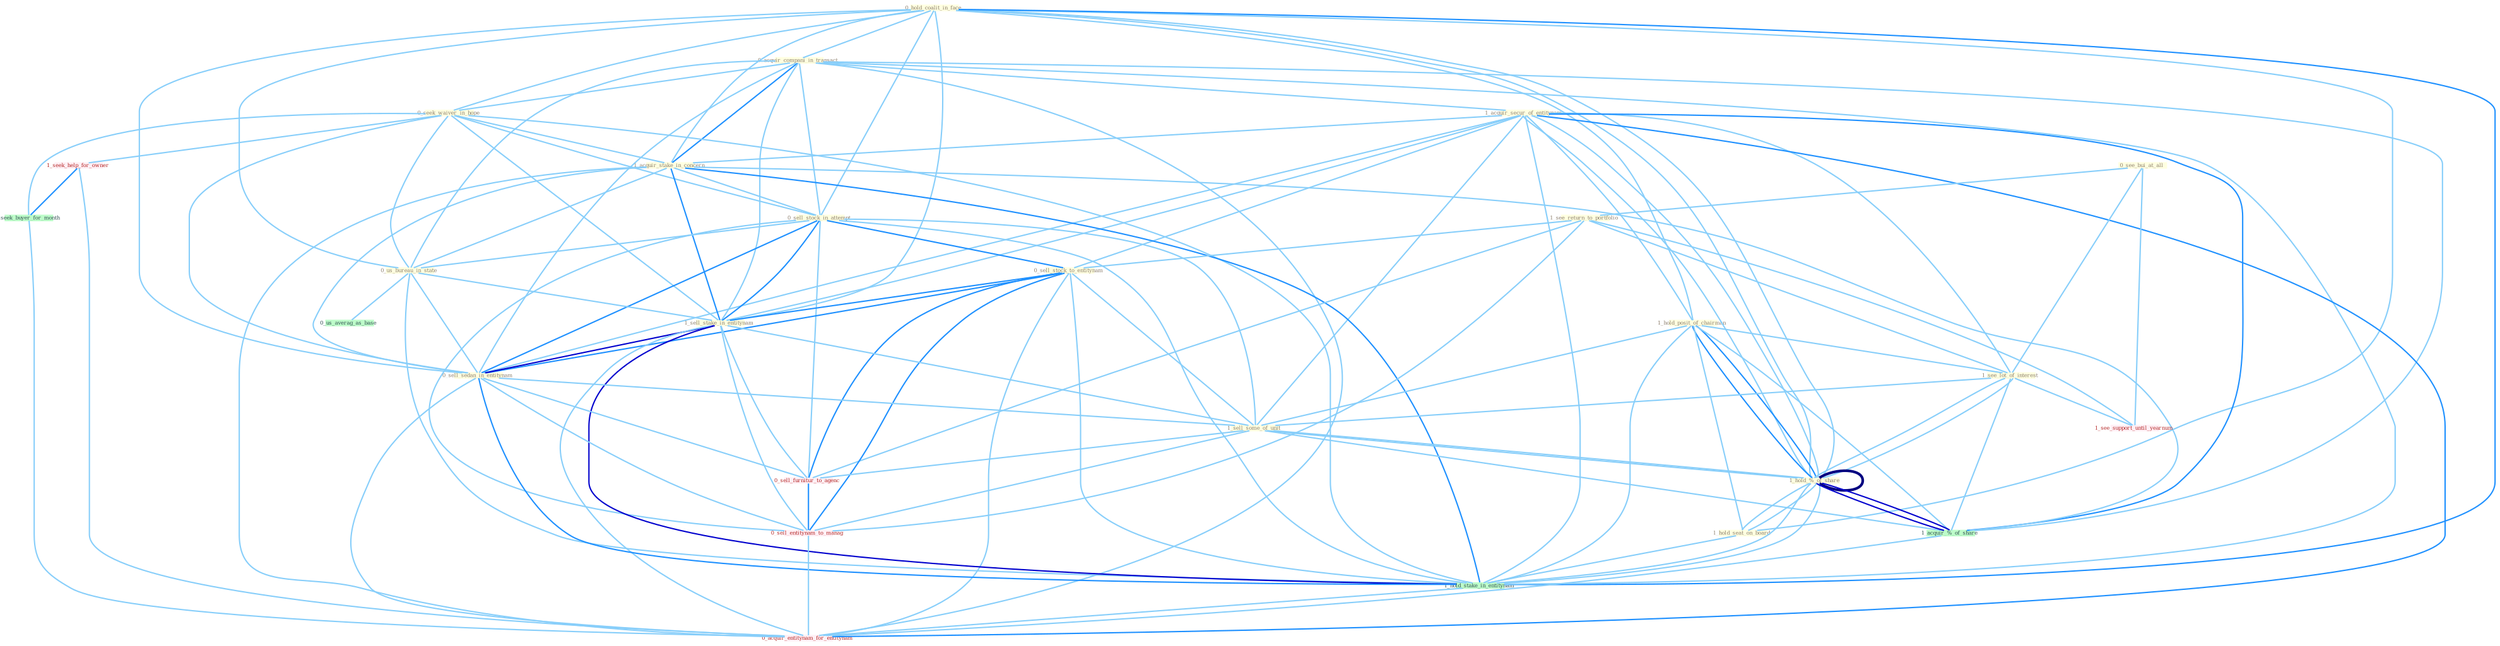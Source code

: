 Graph G{ 
    node
    [shape=polygon,style=filled,width=.5,height=.06,color="#BDFCC9",fixedsize=true,fontsize=4,
    fontcolor="#2f4f4f"];
    {node
    [color="#ffffe0", fontcolor="#8b7d6b"] "0_hold_coalit_in_face " "0_acquir_compani_in_transact " "1_acquir_secur_of_entitynam " "0_seek_waiver_in_hope " "1_acquir_stake_in_concern " "0_sell_stock_in_attempt " "0_us_bureau_in_state " "1_hold_posit_of_chairman " "0_see_bui_at_all " "1_see_return_to_portfolio " "0_sell_stock_to_entitynam " "1_sell_stake_in_entitynam " "0_sell_sedan_in_entitynam " "1_see_lot_of_interest " "1_sell_some_of_unit " "1_hold_%_of_share " "1_hold_seat_on_board "}
{node [color="#fff0f5", fontcolor="#b22222"] "1_seek_help_for_owner " "1_see_support_until_yearnum " "0_sell_furnitur_to_agenc " "0_sell_entitynam_to_manag " "0_acquir_entitynam_for_entitynam "}
edge [color="#B0E2FF"];

	"0_hold_coalit_in_face " -- "0_acquir_compani_in_transact " [w="1", color="#87cefa" ];
	"0_hold_coalit_in_face " -- "0_seek_waiver_in_hope " [w="1", color="#87cefa" ];
	"0_hold_coalit_in_face " -- "1_acquir_stake_in_concern " [w="1", color="#87cefa" ];
	"0_hold_coalit_in_face " -- "0_sell_stock_in_attempt " [w="1", color="#87cefa" ];
	"0_hold_coalit_in_face " -- "0_us_bureau_in_state " [w="1", color="#87cefa" ];
	"0_hold_coalit_in_face " -- "1_hold_posit_of_chairman " [w="1", color="#87cefa" ];
	"0_hold_coalit_in_face " -- "1_sell_stake_in_entitynam " [w="1", color="#87cefa" ];
	"0_hold_coalit_in_face " -- "0_sell_sedan_in_entitynam " [w="1", color="#87cefa" ];
	"0_hold_coalit_in_face " -- "1_hold_%_of_share " [w="1", color="#87cefa" ];
	"0_hold_coalit_in_face " -- "1_hold_seat_on_board " [w="1", color="#87cefa" ];
	"0_hold_coalit_in_face " -- "1_hold_%_of_share " [w="1", color="#87cefa" ];
	"0_hold_coalit_in_face " -- "1_hold_stake_in_entitynam " [w="2", color="#1e90ff" , len=0.8];
	"0_acquir_compani_in_transact " -- "1_acquir_secur_of_entitynam " [w="1", color="#87cefa" ];
	"0_acquir_compani_in_transact " -- "0_seek_waiver_in_hope " [w="1", color="#87cefa" ];
	"0_acquir_compani_in_transact " -- "1_acquir_stake_in_concern " [w="2", color="#1e90ff" , len=0.8];
	"0_acquir_compani_in_transact " -- "0_sell_stock_in_attempt " [w="1", color="#87cefa" ];
	"0_acquir_compani_in_transact " -- "0_us_bureau_in_state " [w="1", color="#87cefa" ];
	"0_acquir_compani_in_transact " -- "1_sell_stake_in_entitynam " [w="1", color="#87cefa" ];
	"0_acquir_compani_in_transact " -- "0_sell_sedan_in_entitynam " [w="1", color="#87cefa" ];
	"0_acquir_compani_in_transact " -- "1_hold_stake_in_entitynam " [w="1", color="#87cefa" ];
	"0_acquir_compani_in_transact " -- "1_acquir_%_of_share " [w="1", color="#87cefa" ];
	"0_acquir_compani_in_transact " -- "0_acquir_entitynam_for_entitynam " [w="1", color="#87cefa" ];
	"1_acquir_secur_of_entitynam " -- "1_acquir_stake_in_concern " [w="1", color="#87cefa" ];
	"1_acquir_secur_of_entitynam " -- "1_hold_posit_of_chairman " [w="1", color="#87cefa" ];
	"1_acquir_secur_of_entitynam " -- "0_sell_stock_to_entitynam " [w="1", color="#87cefa" ];
	"1_acquir_secur_of_entitynam " -- "1_sell_stake_in_entitynam " [w="1", color="#87cefa" ];
	"1_acquir_secur_of_entitynam " -- "0_sell_sedan_in_entitynam " [w="1", color="#87cefa" ];
	"1_acquir_secur_of_entitynam " -- "1_see_lot_of_interest " [w="1", color="#87cefa" ];
	"1_acquir_secur_of_entitynam " -- "1_sell_some_of_unit " [w="1", color="#87cefa" ];
	"1_acquir_secur_of_entitynam " -- "1_hold_%_of_share " [w="1", color="#87cefa" ];
	"1_acquir_secur_of_entitynam " -- "1_hold_%_of_share " [w="1", color="#87cefa" ];
	"1_acquir_secur_of_entitynam " -- "1_hold_stake_in_entitynam " [w="1", color="#87cefa" ];
	"1_acquir_secur_of_entitynam " -- "1_acquir_%_of_share " [w="2", color="#1e90ff" , len=0.8];
	"1_acquir_secur_of_entitynam " -- "0_acquir_entitynam_for_entitynam " [w="2", color="#1e90ff" , len=0.8];
	"0_seek_waiver_in_hope " -- "1_acquir_stake_in_concern " [w="1", color="#87cefa" ];
	"0_seek_waiver_in_hope " -- "0_sell_stock_in_attempt " [w="1", color="#87cefa" ];
	"0_seek_waiver_in_hope " -- "0_us_bureau_in_state " [w="1", color="#87cefa" ];
	"0_seek_waiver_in_hope " -- "1_sell_stake_in_entitynam " [w="1", color="#87cefa" ];
	"0_seek_waiver_in_hope " -- "0_sell_sedan_in_entitynam " [w="1", color="#87cefa" ];
	"0_seek_waiver_in_hope " -- "1_hold_stake_in_entitynam " [w="1", color="#87cefa" ];
	"0_seek_waiver_in_hope " -- "1_seek_help_for_owner " [w="1", color="#87cefa" ];
	"0_seek_waiver_in_hope " -- "0_seek_buyer_for_month " [w="1", color="#87cefa" ];
	"1_acquir_stake_in_concern " -- "0_sell_stock_in_attempt " [w="1", color="#87cefa" ];
	"1_acquir_stake_in_concern " -- "0_us_bureau_in_state " [w="1", color="#87cefa" ];
	"1_acquir_stake_in_concern " -- "1_sell_stake_in_entitynam " [w="2", color="#1e90ff" , len=0.8];
	"1_acquir_stake_in_concern " -- "0_sell_sedan_in_entitynam " [w="1", color="#87cefa" ];
	"1_acquir_stake_in_concern " -- "1_hold_stake_in_entitynam " [w="2", color="#1e90ff" , len=0.8];
	"1_acquir_stake_in_concern " -- "1_acquir_%_of_share " [w="1", color="#87cefa" ];
	"1_acquir_stake_in_concern " -- "0_acquir_entitynam_for_entitynam " [w="1", color="#87cefa" ];
	"0_sell_stock_in_attempt " -- "0_us_bureau_in_state " [w="1", color="#87cefa" ];
	"0_sell_stock_in_attempt " -- "0_sell_stock_to_entitynam " [w="2", color="#1e90ff" , len=0.8];
	"0_sell_stock_in_attempt " -- "1_sell_stake_in_entitynam " [w="2", color="#1e90ff" , len=0.8];
	"0_sell_stock_in_attempt " -- "0_sell_sedan_in_entitynam " [w="2", color="#1e90ff" , len=0.8];
	"0_sell_stock_in_attempt " -- "1_sell_some_of_unit " [w="1", color="#87cefa" ];
	"0_sell_stock_in_attempt " -- "1_hold_stake_in_entitynam " [w="1", color="#87cefa" ];
	"0_sell_stock_in_attempt " -- "0_sell_furnitur_to_agenc " [w="1", color="#87cefa" ];
	"0_sell_stock_in_attempt " -- "0_sell_entitynam_to_manag " [w="1", color="#87cefa" ];
	"0_us_bureau_in_state " -- "1_sell_stake_in_entitynam " [w="1", color="#87cefa" ];
	"0_us_bureau_in_state " -- "0_sell_sedan_in_entitynam " [w="1", color="#87cefa" ];
	"0_us_bureau_in_state " -- "1_hold_stake_in_entitynam " [w="1", color="#87cefa" ];
	"0_us_bureau_in_state " -- "0_us_averag_as_base " [w="1", color="#87cefa" ];
	"1_hold_posit_of_chairman " -- "1_see_lot_of_interest " [w="1", color="#87cefa" ];
	"1_hold_posit_of_chairman " -- "1_sell_some_of_unit " [w="1", color="#87cefa" ];
	"1_hold_posit_of_chairman " -- "1_hold_%_of_share " [w="2", color="#1e90ff" , len=0.8];
	"1_hold_posit_of_chairman " -- "1_hold_seat_on_board " [w="1", color="#87cefa" ];
	"1_hold_posit_of_chairman " -- "1_hold_%_of_share " [w="2", color="#1e90ff" , len=0.8];
	"1_hold_posit_of_chairman " -- "1_hold_stake_in_entitynam " [w="1", color="#87cefa" ];
	"1_hold_posit_of_chairman " -- "1_acquir_%_of_share " [w="1", color="#87cefa" ];
	"0_see_bui_at_all " -- "1_see_return_to_portfolio " [w="1", color="#87cefa" ];
	"0_see_bui_at_all " -- "1_see_lot_of_interest " [w="1", color="#87cefa" ];
	"0_see_bui_at_all " -- "1_see_support_until_yearnum " [w="1", color="#87cefa" ];
	"1_see_return_to_portfolio " -- "0_sell_stock_to_entitynam " [w="1", color="#87cefa" ];
	"1_see_return_to_portfolio " -- "1_see_lot_of_interest " [w="1", color="#87cefa" ];
	"1_see_return_to_portfolio " -- "1_see_support_until_yearnum " [w="1", color="#87cefa" ];
	"1_see_return_to_portfolio " -- "0_sell_furnitur_to_agenc " [w="1", color="#87cefa" ];
	"1_see_return_to_portfolio " -- "0_sell_entitynam_to_manag " [w="1", color="#87cefa" ];
	"0_sell_stock_to_entitynam " -- "1_sell_stake_in_entitynam " [w="2", color="#1e90ff" , len=0.8];
	"0_sell_stock_to_entitynam " -- "0_sell_sedan_in_entitynam " [w="2", color="#1e90ff" , len=0.8];
	"0_sell_stock_to_entitynam " -- "1_sell_some_of_unit " [w="1", color="#87cefa" ];
	"0_sell_stock_to_entitynam " -- "1_hold_stake_in_entitynam " [w="1", color="#87cefa" ];
	"0_sell_stock_to_entitynam " -- "0_sell_furnitur_to_agenc " [w="2", color="#1e90ff" , len=0.8];
	"0_sell_stock_to_entitynam " -- "0_sell_entitynam_to_manag " [w="2", color="#1e90ff" , len=0.8];
	"0_sell_stock_to_entitynam " -- "0_acquir_entitynam_for_entitynam " [w="1", color="#87cefa" ];
	"1_sell_stake_in_entitynam " -- "0_sell_sedan_in_entitynam " [w="3", color="#0000cd" , len=0.6];
	"1_sell_stake_in_entitynam " -- "1_sell_some_of_unit " [w="1", color="#87cefa" ];
	"1_sell_stake_in_entitynam " -- "1_hold_stake_in_entitynam " [w="3", color="#0000cd" , len=0.6];
	"1_sell_stake_in_entitynam " -- "0_sell_furnitur_to_agenc " [w="1", color="#87cefa" ];
	"1_sell_stake_in_entitynam " -- "0_sell_entitynam_to_manag " [w="1", color="#87cefa" ];
	"1_sell_stake_in_entitynam " -- "0_acquir_entitynam_for_entitynam " [w="1", color="#87cefa" ];
	"0_sell_sedan_in_entitynam " -- "1_sell_some_of_unit " [w="1", color="#87cefa" ];
	"0_sell_sedan_in_entitynam " -- "1_hold_stake_in_entitynam " [w="2", color="#1e90ff" , len=0.8];
	"0_sell_sedan_in_entitynam " -- "0_sell_furnitur_to_agenc " [w="1", color="#87cefa" ];
	"0_sell_sedan_in_entitynam " -- "0_sell_entitynam_to_manag " [w="1", color="#87cefa" ];
	"0_sell_sedan_in_entitynam " -- "0_acquir_entitynam_for_entitynam " [w="1", color="#87cefa" ];
	"1_see_lot_of_interest " -- "1_sell_some_of_unit " [w="1", color="#87cefa" ];
	"1_see_lot_of_interest " -- "1_hold_%_of_share " [w="1", color="#87cefa" ];
	"1_see_lot_of_interest " -- "1_hold_%_of_share " [w="1", color="#87cefa" ];
	"1_see_lot_of_interest " -- "1_acquir_%_of_share " [w="1", color="#87cefa" ];
	"1_see_lot_of_interest " -- "1_see_support_until_yearnum " [w="1", color="#87cefa" ];
	"1_sell_some_of_unit " -- "1_hold_%_of_share " [w="1", color="#87cefa" ];
	"1_sell_some_of_unit " -- "1_hold_%_of_share " [w="1", color="#87cefa" ];
	"1_sell_some_of_unit " -- "1_acquir_%_of_share " [w="1", color="#87cefa" ];
	"1_sell_some_of_unit " -- "0_sell_furnitur_to_agenc " [w="1", color="#87cefa" ];
	"1_sell_some_of_unit " -- "0_sell_entitynam_to_manag " [w="1", color="#87cefa" ];
	"1_hold_%_of_share " -- "1_hold_seat_on_board " [w="1", color="#87cefa" ];
	"1_hold_%_of_share " -- "1_hold_%_of_share " [w="4", style=bold, color="#000080", len=0.4];
	"1_hold_%_of_share " -- "1_hold_stake_in_entitynam " [w="1", color="#87cefa" ];
	"1_hold_%_of_share " -- "1_acquir_%_of_share " [w="3", color="#0000cd" , len=0.6];
	"1_hold_seat_on_board " -- "1_hold_%_of_share " [w="1", color="#87cefa" ];
	"1_hold_seat_on_board " -- "1_hold_stake_in_entitynam " [w="1", color="#87cefa" ];
	"1_hold_%_of_share " -- "1_hold_stake_in_entitynam " [w="1", color="#87cefa" ];
	"1_hold_%_of_share " -- "1_acquir_%_of_share " [w="3", color="#0000cd" , len=0.6];
	"1_hold_stake_in_entitynam " -- "0_acquir_entitynam_for_entitynam " [w="1", color="#87cefa" ];
	"1_seek_help_for_owner " -- "0_seek_buyer_for_month " [w="2", color="#1e90ff" , len=0.8];
	"1_seek_help_for_owner " -- "0_acquir_entitynam_for_entitynam " [w="1", color="#87cefa" ];
	"0_seek_buyer_for_month " -- "0_acquir_entitynam_for_entitynam " [w="1", color="#87cefa" ];
	"1_acquir_%_of_share " -- "0_acquir_entitynam_for_entitynam " [w="1", color="#87cefa" ];
	"0_sell_furnitur_to_agenc " -- "0_sell_entitynam_to_manag " [w="2", color="#1e90ff" , len=0.8];
	"0_sell_entitynam_to_manag " -- "0_acquir_entitynam_for_entitynam " [w="1", color="#87cefa" ];
}